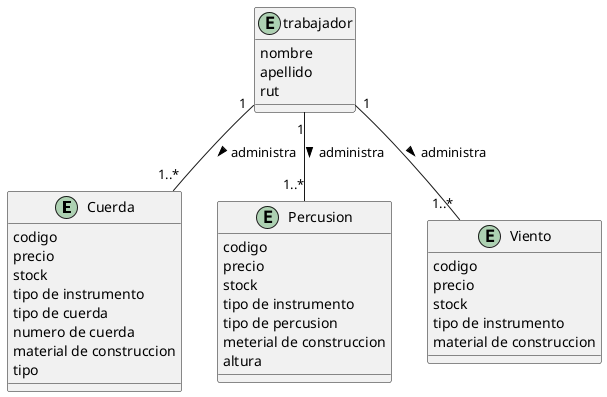 @startuml
'https://plantuml.com/sequence-diagram

entity Cuerda{
codigo
precio
stock
tipo de instrumento
tipo de cuerda
numero de cuerda
material de construccion
tipo
}
entity Percusion{
codigo
precio
stock
tipo de instrumento
tipo de percusion
meterial de construccion
altura
}
entity Viento{
codigo
precio
stock
tipo de instrumento
material de construccion
}

entity trabajador{
nombre
apellido
rut
}

trabajador "1" -- "1..*" Cuerda : administra >
trabajador "1" -- "1..*" Percusion : administra >
trabajador "1" -- "1..*" Viento : administra >
@enduml